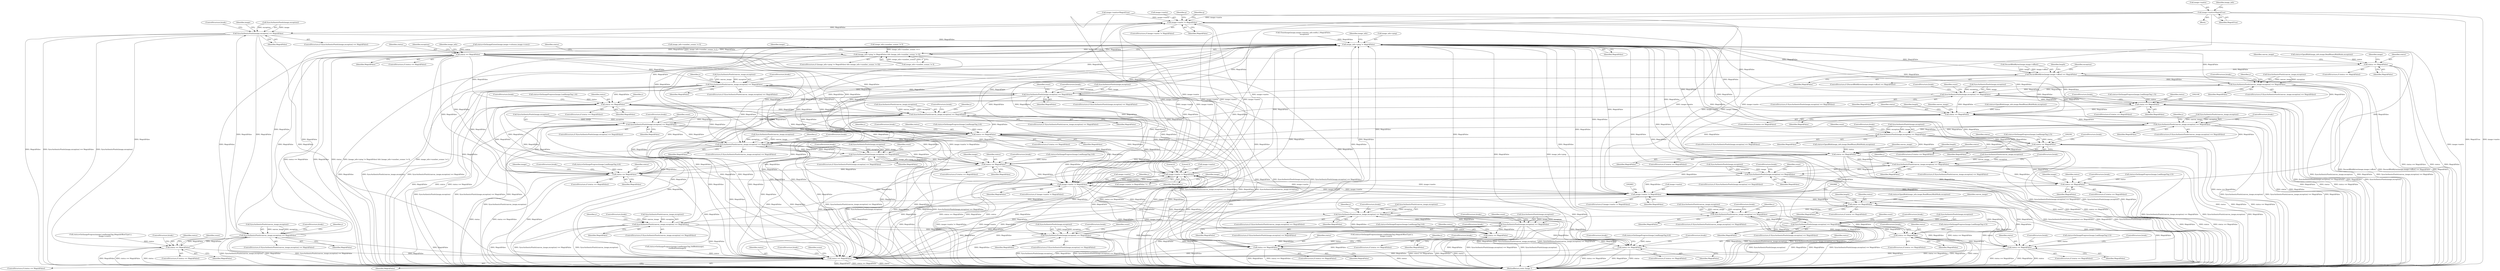 digraph "0_ImageMagick_f6e9d0d9955e85bdd7540b251cd50d598dacc5e6_50@pointer" {
"1000275" [label="(Call,image->matte=MagickTrue)"];
"1000606" [label="(Call,image->matte != MagickFalse)"];
"1000620" [label="(Call,SyncAuthenticPixels(image,exception) == MagickFalse)"];
"1000362" [label="(Call,image_info->ping != MagickFalse)"];
"1000361" [label="(Call,(image_info->ping != MagickFalse) && (image_info->number_scenes != 0))"];
"1000398" [label="(Call,status == MagickFalse)"];
"1000500" [label="(Call,SyncAuthenticPixels(canvas_image,exception) == MagickFalse)"];
"1000647" [label="(Call,status == MagickFalse)"];
"1003057" [label="(Call,status == MagickFalse)"];
"1000736" [label="(Call,image->matte != MagickFalse)"];
"1000781" [label="(Call,SyncAuthenticPixels(canvas_image,exception) == MagickFalse)"];
"1000916" [label="(Call,SyncAuthenticPixels(image,exception) == MagickFalse)"];
"1000949" [label="(Call,status == MagickFalse)"];
"1001583" [label="(Call,image->matte != MagickFalse)"];
"1001653" [label="(Call,SyncAuthenticPixels(canvas_image,exception) == MagickFalse)"];
"1001752" [label="(Call,SyncAuthenticPixels(image,exception) == MagickFalse)"];
"1001781" [label="(Call,status == MagickFalse)"];
"1001802" [label="(Call,status == MagickFalse)"];
"1002676" [label="(Call,image->matte != MagickFalse)"];
"1002699" [label="(Call,status == MagickFalse)"];
"1002835" [label="(Call,SyncAuthenticPixels(canvas_image,exception) == MagickFalse)"];
"1002934" [label="(Call,SyncAuthenticPixels(image,exception) == MagickFalse)"];
"1002963" [label="(Call,status == MagickFalse)"];
"1002988" [label="(Call,status == MagickFalse)"];
"1001037" [label="(Call,SyncAuthenticPixels(canvas_image,exception) == MagickFalse)"];
"1001136" [label="(Call,SyncAuthenticPixels(image,exception) == MagickFalse)"];
"1001165" [label="(Call,status == MagickFalse)"];
"1001233" [label="(Call,SyncAuthenticPixels(canvas_image,exception) == MagickFalse)"];
"1001332" [label="(Call,SyncAuthenticPixels(image,exception) == MagickFalse)"];
"1001361" [label="(Call,status == MagickFalse)"];
"1001429" [label="(Call,SyncAuthenticPixels(canvas_image,exception) == MagickFalse)"];
"1001528" [label="(Call,SyncAuthenticPixels(image,exception) == MagickFalse)"];
"1001557" [label="(Call,status == MagickFalse)"];
"1001578" [label="(Call,status == MagickFalse)"];
"1001822" [label="(Call,status == MagickFalse)"];
"1001839" [label="(Call,DiscardBlobBytes(image,image->offset) == MagickFalse)"];
"1001973" [label="(Call,SyncAuthenticPixels(canvas_image,exception) == MagickFalse)"];
"1002072" [label="(Call,SyncAuthenticPixels(image,exception) == MagickFalse)"];
"1002101" [label="(Call,status == MagickFalse)"];
"1002122" [label="(Call,status == MagickFalse)"];
"1002258" [label="(Call,SyncAuthenticPixels(canvas_image,exception) == MagickFalse)"];
"1002357" [label="(Call,SyncAuthenticPixels(image,exception) == MagickFalse)"];
"1002386" [label="(Call,status == MagickFalse)"];
"1002407" [label="(Call,status == MagickFalse)"];
"1002543" [label="(Call,SyncAuthenticPixels(canvas_image,exception) == MagickFalse)"];
"1002642" [label="(Call,SyncAuthenticPixels(image,exception) == MagickFalse)"];
"1002671" [label="(Call,status == MagickFalse)"];
"1001429" [label="(Call,SyncAuthenticPixels(canvas_image,exception) == MagickFalse)"];
"1001783" [label="(Identifier,MagickFalse)"];
"1002965" [label="(Identifier,MagickFalse)"];
"1002700" [label="(Identifier,status)"];
"1002980" [label="(Call,status=SetImageProgress(image,LoadImageTag,5,5))"];
"1002263" [label="(ControlStructure,break;)"];
"1002358" [label="(Call,SyncAuthenticPixels(image,exception))"];
"1002647" [label="(ControlStructure,break;)"];
"1002964" [label="(Identifier,status)"];
"1002258" [label="(Call,SyncAuthenticPixels(canvas_image,exception) == MagickFalse)"];
"1001584" [label="(Call,image->matte)"];
"1001564" [label="(Identifier,image)"];
"1001782" [label="(Identifier,status)"];
"1001845" [label="(Identifier,MagickFalse)"];
"1002262" [label="(Identifier,MagickFalse)"];
"1001757" [label="(ControlStructure,break;)"];
"1000298" [label="(Call,image_info->number_scenes != 0)"];
"1000375" [label="(Identifier,image)"];
"1002547" [label="(Identifier,MagickFalse)"];
"1001583" [label="(Call,image->matte != MagickFalse)"];
"1000917" [label="(Call,SyncAuthenticPixels(image,exception))"];
"1001336" [label="(Identifier,MagickFalse)"];
"1001558" [label="(Identifier,status)"];
"1001585" [label="(Identifier,image)"];
"1001978" [label="(ControlStructure,break;)"];
"1002939" [label="(ControlStructure,break;)"];
"1001587" [label="(Identifier,MagickFalse)"];
"1000362" [label="(Call,image_info->ping != MagickFalse)"];
"1000363" [label="(Call,image_info->ping)"];
"1000500" [label="(Call,SyncAuthenticPixels(canvas_image,exception) == MagickFalse)"];
"1002671" [label="(Call,status == MagickFalse)"];
"1000952" [label="(ControlStructure,break;)"];
"1001759" [label="(Identifier,count)"];
"1001657" [label="(Identifier,MagickFalse)"];
"1000635" [label="(Call,status=SetImageProgress(image,LoadImageTag,(MagickOffsetType) y,\n                image->rows))"];
"1002389" [label="(ControlStructure,break;)"];
"1002935" [label="(Call,SyncAuthenticPixels(image,exception))"];
"1001972" [label="(ControlStructure,if (SyncAuthenticPixels(canvas_image,exception) == MagickFalse))"];
"1000741" [label="(Literal,4)"];
"1000505" [label="(ControlStructure,break;)"];
"1000921" [label="(ControlStructure,break;)"];
"1002839" [label="(Identifier,MagickFalse)"];
"1001164" [label="(ControlStructure,if (status == MagickFalse))"];
"1002093" [label="(Call,status=SetImageProgress(image,LoadImageTag,1,5))"];
"1002701" [label="(Identifier,MagickFalse)"];
"1000360" [label="(ControlStructure,if ((image_info->ping != MagickFalse) && (image_info->number_scenes != 0)))"];
"1002544" [label="(Call,SyncAuthenticPixels(canvas_image,exception))"];
"1000403" [label="(Identifier,exception)"];
"1000791" [label="(Identifier,y)"];
"1001663" [label="(Identifier,y)"];
"1000271" [label="(Block,)"];
"1000948" [label="(ControlStructure,if (status == MagickFalse))"];
"1001780" [label="(ControlStructure,if (status == MagickFalse))"];
"1001840" [label="(Call,DiscardBlobBytes(image,image->offset))"];
"1002997" [label="(Call,image_info->number_scenes != 0)"];
"1001559" [label="(Identifier,MagickFalse)"];
"1002678" [label="(Identifier,image)"];
"1002268" [label="(Identifier,y)"];
"1001854" [label="(Identifier,length)"];
"1001036" [label="(ControlStructure,if (SyncAuthenticPixels(canvas_image,exception) == MagickFalse))"];
"1002835" [label="(Call,SyncAuthenticPixels(canvas_image,exception) == MagickFalse)"];
"1002127" [label="(Identifier,canvas_image)"];
"1000923" [label="(Identifier,count)"];
"1003059" [label="(Identifier,MagickFalse)"];
"1001784" [label="(ControlStructure,break;)"];
"1001560" [label="(ControlStructure,break;)"];
"1001367" [label="(Identifier,y)"];
"1001047" [label="(Identifier,y)"];
"1001038" [label="(Call,SyncAuthenticPixels(canvas_image,exception))"];
"1001238" [label="(ControlStructure,break;)"];
"1000361" [label="(Call,(image_info->ping != MagickFalse) && (image_info->number_scenes != 0))"];
"1001822" [label="(Call,status == MagickFalse)"];
"1000785" [label="(Identifier,MagickFalse)"];
"1001243" [label="(Identifier,y)"];
"1001364" [label="(ControlStructure,break;)"];
"1000736" [label="(Call,image->matte != MagickFalse)"];
"1000625" [label="(ControlStructure,break;)"];
"1001528" [label="(Call,SyncAuthenticPixels(image,exception) == MagickFalse)"];
"1002836" [label="(Call,SyncAuthenticPixels(canvas_image,exception))"];
"1001141" [label="(ControlStructure,break;)"];
"1002399" [label="(Call,status=OpenBlob(image_info,image,ReadBinaryBlobMode,exception))"];
"1000605" [label="(ControlStructure,if (image->matte != MagickFalse))"];
"1000504" [label="(Identifier,MagickFalse)"];
"1000650" [label="(ControlStructure,break;)"];
"1002840" [label="(ControlStructure,break;)"];
"1001581" [label="(ControlStructure,break;)"];
"1000620" [label="(Call,SyncAuthenticPixels(image,exception) == MagickFalse)"];
"1003047" [label="(Call,status=SetImageProgress(image,LoadImagesTag,TellBlob(image),\n          GetBlobSize(image)))"];
"1002387" [label="(Identifier,status)"];
"1002412" [label="(Identifier,canvas_image)"];
"1001165" [label="(Call,status == MagickFalse)"];
"1001527" [label="(ControlStructure,if (SyncAuthenticPixels(image,exception) == MagickFalse))"];
"1001781" [label="(Call,status == MagickFalse)"];
"1002991" [label="(ControlStructure,break;)"];
"1001847" [label="(Identifier,exception)"];
"1002122" [label="(Call,status == MagickFalse)"];
"1003092" [label="(MethodReturn,static Image *)"];
"1001362" [label="(Identifier,status)"];
"1001533" [label="(ControlStructure,break;)"];
"1001339" [label="(Identifier,count)"];
"1000780" [label="(ControlStructure,if (SyncAuthenticPixels(canvas_image,exception) == MagickFalse))"];
"1001434" [label="(ControlStructure,break;)"];
"1001841" [label="(Identifier,image)"];
"1000275" [label="(Call,image->matte=MagickTrue)"];
"1002357" [label="(Call,SyncAuthenticPixels(image,exception) == MagickFalse)"];
"1000915" [label="(ControlStructure,if (SyncAuthenticPixels(image,exception) == MagickFalse))"];
"1001137" [label="(Call,SyncAuthenticPixels(image,exception))"];
"1001582" [label="(ControlStructure,if (image->matte != MagickFalse))"];
"1000413" [label="(Identifier,image_info)"];
"1001363" [label="(Identifier,MagickFalse)"];
"1002103" [label="(Identifier,MagickFalse)"];
"1002114" [label="(Call,status=OpenBlob(image_info,image,ReadBinaryBlobMode,exception))"];
"1002691" [label="(Call,status=OpenBlob(image_info,image,ReadBinaryBlobMode,exception))"];
"1002962" [label="(ControlStructure,if (status == MagickFalse))"];
"1002406" [label="(ControlStructure,if (status == MagickFalse))"];
"1001658" [label="(ControlStructure,break;)"];
"1002079" [label="(Identifier,count)"];
"1002102" [label="(Identifier,status)"];
"1002675" [label="(ControlStructure,if (image->matte != MagickFalse))"];
"1001756" [label="(Identifier,MagickFalse)"];
"1001433" [label="(Identifier,MagickFalse)"];
"1002670" [label="(ControlStructure,if (status == MagickFalse))"];
"1002257" [label="(ControlStructure,if (SyncAuthenticPixels(canvas_image,exception) == MagickFalse))"];
"1000227" [label="(Call,CloneImage(image,image->extract_info.width,1,MagickFalse,\n    exception))"];
"1001806" [label="(ControlStructure,break;)"];
"1001232" [label="(ControlStructure,if (SyncAuthenticPixels(canvas_image,exception) == MagickFalse))"];
"1000366" [label="(Identifier,MagickFalse)"];
"1002934" [label="(Call,SyncAuthenticPixels(image,exception) == MagickFalse)"];
"1002680" [label="(Identifier,MagickFalse)"];
"1001430" [label="(Call,SyncAuthenticPixels(canvas_image,exception))"];
"1002364" [label="(Identifier,count)"];
"1000607" [label="(Call,image->matte)"];
"1002677" [label="(Call,image->matte)"];
"1002698" [label="(ControlStructure,if (status == MagickFalse))"];
"1000499" [label="(ControlStructure,if (SyncAuthenticPixels(canvas_image,exception) == MagickFalse))"];
"1003056" [label="(ControlStructure,if (status == MagickFalse))"];
"1000951" [label="(Identifier,MagickFalse)"];
"1001802" [label="(Call,status == MagickFalse)"];
"1001983" [label="(Identifier,y)"];
"1001823" [label="(Identifier,status)"];
"1002101" [label="(Call,status == MagickFalse)"];
"1001654" [label="(Call,SyncAuthenticPixels(canvas_image,exception))"];
"1002259" [label="(Call,SyncAuthenticPixels(canvas_image,exception))"];
"1002100" [label="(ControlStructure,if (status == MagickFalse))"];
"1001529" [label="(Call,SyncAuthenticPixels(image,exception))"];
"1002071" [label="(ControlStructure,if (SyncAuthenticPixels(image,exception) == MagickFalse))"];
"1001166" [label="(Identifier,status)"];
"1002938" [label="(Identifier,MagickFalse)"];
"1002933" [label="(ControlStructure,if (SyncAuthenticPixels(image,exception) == MagickFalse))"];
"1000292" [label="(Call,image->matte=MagickTrue)"];
"1002123" [label="(Identifier,status)"];
"1001977" [label="(Identifier,MagickFalse)"];
"1000279" [label="(Identifier,MagickTrue)"];
"1000950" [label="(Identifier,status)"];
"1001804" [label="(Identifier,MagickFalse)"];
"1002699" [label="(Call,status == MagickFalse)"];
"1002543" [label="(Call,SyncAuthenticPixels(canvas_image,exception) == MagickFalse)"];
"1001794" [label="(Call,status=SetImageProgress(image,LoadImageTag,6,6))"];
"1001041" [label="(Identifier,MagickFalse)"];
"1001549" [label="(Call,status=SetImageProgress(image,LoadImageTag,3,6))"];
"1001535" [label="(Identifier,count)"];
"1002987" [label="(ControlStructure,if (status == MagickFalse))"];
"1002386" [label="(Call,status == MagickFalse)"];
"1000616" [label="(Identifier,p)"];
"1002649" [label="(Identifier,count)"];
"1001752" [label="(Call,SyncAuthenticPixels(image,exception) == MagickFalse)"];
"1001237" [label="(Identifier,MagickFalse)"];
"1002385" [label="(ControlStructure,if (status == MagickFalse))"];
"1002642" [label="(Call,SyncAuthenticPixels(image,exception) == MagickFalse)"];
"1001136" [label="(Call,SyncAuthenticPixels(image,exception) == MagickFalse)"];
"1003057" [label="(Call,status == MagickFalse)"];
"1000276" [label="(Call,image->matte)"];
"1000629" [label="(Identifier,image)"];
"1001805" [label="(ControlStructure,break;)"];
"1000387" [label="(Call,status=SetImageExtent(image,image->columns,image->rows))"];
"1001788" [label="(Identifier,image)"];
"1001439" [label="(Identifier,y)"];
"1000916" [label="(Call,SyncAuthenticPixels(image,exception) == MagickFalse)"];
"1002548" [label="(ControlStructure,break;)"];
"1001556" [label="(ControlStructure,if (status == MagickFalse))"];
"1002409" [label="(Identifier,MagickFalse)"];
"1002704" [label="(Identifier,canvas_image)"];
"1002641" [label="(ControlStructure,if (SyncAuthenticPixels(image,exception) == MagickFalse))"];
"1001824" [label="(Identifier,MagickFalse)"];
"1000510" [label="(Identifier,y)"];
"1001532" [label="(Identifier,MagickFalse)"];
"1002139" [label="(Identifier,length)"];
"1002356" [label="(ControlStructure,if (SyncAuthenticPixels(image,exception) == MagickFalse))"];
"1000400" [label="(Identifier,MagickFalse)"];
"1002988" [label="(Call,status == MagickFalse)"];
"1001753" [label="(Call,SyncAuthenticPixels(image,exception))"];
"1001171" [label="(Identifier,y)"];
"1001580" [label="(Identifier,MagickFalse)"];
"1002990" [label="(Identifier,MagickFalse)"];
"1001557" [label="(Call,status == MagickFalse)"];
"1001360" [label="(ControlStructure,if (status == MagickFalse))"];
"1002672" [label="(Identifier,status)"];
"1001428" [label="(ControlStructure,if (SyncAuthenticPixels(canvas_image,exception) == MagickFalse))"];
"1000501" [label="(Call,SyncAuthenticPixels(canvas_image,exception))"];
"1002073" [label="(Call,SyncAuthenticPixels(image,exception))"];
"1000646" [label="(ControlStructure,if (status == MagickFalse))"];
"1000397" [label="(ControlStructure,if (status == MagickFalse))"];
"1002643" [label="(Call,SyncAuthenticPixels(image,exception))"];
"1001751" [label="(ControlStructure,if (SyncAuthenticPixels(image,exception) == MagickFalse))"];
"1001353" [label="(Call,status=SetImageProgress(image,LoadImageTag,2,6))"];
"1001570" [label="(Call,status=SetImageProgress(image,LoadImageTag,4,6))"];
"1000624" [label="(Identifier,MagickFalse)"];
"1003058" [label="(Identifier,status)"];
"1002834" [label="(ControlStructure,if (SyncAuthenticPixels(canvas_image,exception) == MagickFalse))"];
"1000399" [label="(Identifier,status)"];
"1001037" [label="(Call,SyncAuthenticPixels(canvas_image,exception) == MagickFalse)"];
"1000619" [label="(ControlStructure,if (SyncAuthenticPixels(image,exception) == MagickFalse))"];
"1000937" [label="(Call,status=SetImageProgress(image,LoadImageTag,(MagickOffsetType) y,\n                image->rows))"];
"1002845" [label="(Identifier,y)"];
"1002673" [label="(Identifier,MagickFalse)"];
"1000781" [label="(Call,SyncAuthenticPixels(canvas_image,exception) == MagickFalse)"];
"1002963" [label="(Call,status == MagickFalse)"];
"1001140" [label="(Identifier,MagickFalse)"];
"1002646" [label="(Identifier,MagickFalse)"];
"1000648" [label="(Identifier,status)"];
"1002676" [label="(Call,image->matte != MagickFalse)"];
"1001801" [label="(ControlStructure,if (status == MagickFalse))"];
"1003060" [label="(ControlStructure,break;)"];
"1000742" [label="(Literal,3)"];
"1000786" [label="(ControlStructure,break;)"];
"1002941" [label="(Identifier,count)"];
"1002955" [label="(Call,status=SetImageProgress(image,LoadImageTag,4,5))"];
"1001773" [label="(Call,status=SetImageProgress(image,LoadImageTag,5,6))"];
"1001803" [label="(Identifier,status)"];
"1002989" [label="(Identifier,status)"];
"1001653" [label="(Call,SyncAuthenticPixels(canvas_image,exception) == MagickFalse)"];
"1000652" [label="(Identifier,count)"];
"1001838" [label="(ControlStructure,if (DiscardBlobBytes(image,image->offset) == MagickFalse))"];
"1002408" [label="(Identifier,status)"];
"1002553" [label="(Identifier,y)"];
"1001135" [label="(ControlStructure,if (SyncAuthenticPixels(image,exception) == MagickFalse))"];
"1001821" [label="(ControlStructure,if (status == MagickFalse))"];
"1001167" [label="(Identifier,MagickFalse)"];
"1002716" [label="(Identifier,length)"];
"1000369" [label="(Identifier,image_info)"];
"1000649" [label="(Identifier,MagickFalse)"];
"1000949" [label="(Call,status == MagickFalse)"];
"1001042" [label="(ControlStructure,break;)"];
"1000647" [label="(Call,status == MagickFalse)"];
"1000284" [label="(Identifier,image_info)"];
"1002104" [label="(ControlStructure,break;)"];
"1002424" [label="(Identifier,length)"];
"1002378" [label="(Call,status=SetImageProgress(image,LoadImageTag,2,5))"];
"1001591" [label="(Identifier,y)"];
"1001973" [label="(Call,SyncAuthenticPixels(canvas_image,exception) == MagickFalse)"];
"1001361" [label="(Call,status == MagickFalse)"];
"1001974" [label="(Call,SyncAuthenticPixels(canvas_image,exception))"];
"1000398" [label="(Call,status == MagickFalse)"];
"1000388" [label="(Identifier,status)"];
"1001143" [label="(Identifier,count)"];
"1001168" [label="(ControlStructure,break;)"];
"1000621" [label="(Call,SyncAuthenticPixels(image,exception))"];
"1000735" [label="(Call,image->matte != MagickFalse ? 4 : 3)"];
"1000707" [label="(Identifier,y)"];
"1000610" [label="(Identifier,MagickFalse)"];
"1001578" [label="(Call,status == MagickFalse)"];
"1000367" [label="(Call,image_info->number_scenes != 0)"];
"1003062" [label="(Identifier,scene)"];
"1001332" [label="(Call,SyncAuthenticPixels(image,exception) == MagickFalse)"];
"1002076" [label="(Identifier,MagickFalse)"];
"1001333" [label="(Call,SyncAuthenticPixels(image,exception))"];
"1001827" [label="(Identifier,canvas_image)"];
"1002674" [label="(ControlStructure,break;)"];
"1002966" [label="(ControlStructure,break;)"];
"1002362" [label="(ControlStructure,break;)"];
"1000606" [label="(Call,image->matte != MagickFalse)"];
"1002663" [label="(Call,status=SetImageProgress(image,LoadImageTag,3,5))"];
"1002992" [label="(ControlStructure,break;)"];
"1002542" [label="(ControlStructure,if (SyncAuthenticPixels(canvas_image,exception) == MagickFalse))"];
"1002072" [label="(Call,SyncAuthenticPixels(image,exception) == MagickFalse)"];
"1001337" [label="(ControlStructure,break;)"];
"1000612" [label="(Identifier,q)"];
"1001652" [label="(ControlStructure,if (SyncAuthenticPixels(canvas_image,exception) == MagickFalse))"];
"1001331" [label="(ControlStructure,if (SyncAuthenticPixels(image,exception) == MagickFalse))"];
"1001814" [label="(Call,status=OpenBlob(image_info,image,ReadBinaryBlobMode,exception))"];
"1001234" [label="(Call,SyncAuthenticPixels(canvas_image,exception))"];
"1002361" [label="(Identifier,MagickFalse)"];
"1000782" [label="(Call,SyncAuthenticPixels(canvas_image,exception))"];
"1002388" [label="(Identifier,MagickFalse)"];
"1000920" [label="(Identifier,MagickFalse)"];
"1001157" [label="(Call,status=SetImageProgress(image,LoadImageTag,1,6))"];
"1001839" [label="(Call,DiscardBlobBytes(image,image->offset) == MagickFalse)"];
"1000737" [label="(Call,image->matte)"];
"1002407" [label="(Call,status == MagickFalse)"];
"1002121" [label="(ControlStructure,if (status == MagickFalse))"];
"1001233" [label="(Call,SyncAuthenticPixels(canvas_image,exception) == MagickFalse)"];
"1002124" [label="(Identifier,MagickFalse)"];
"1002077" [label="(ControlStructure,break;)"];
"1000740" [label="(Identifier,MagickFalse)"];
"1001579" [label="(Identifier,status)"];
"1001577" [label="(ControlStructure,if (status == MagickFalse))"];
"1000275" -> "1000271"  [label="AST: "];
"1000275" -> "1000279"  [label="CFG: "];
"1000276" -> "1000275"  [label="AST: "];
"1000279" -> "1000275"  [label="AST: "];
"1000284" -> "1000275"  [label="CFG: "];
"1000275" -> "1003092"  [label="DDG: image->matte"];
"1000275" -> "1003092"  [label="DDG: MagickTrue"];
"1000275" -> "1000606"  [label="DDG: image->matte"];
"1000275" -> "1000736"  [label="DDG: image->matte"];
"1000275" -> "1001583"  [label="DDG: image->matte"];
"1000275" -> "1002676"  [label="DDG: image->matte"];
"1000606" -> "1000605"  [label="AST: "];
"1000606" -> "1000610"  [label="CFG: "];
"1000607" -> "1000606"  [label="AST: "];
"1000610" -> "1000606"  [label="AST: "];
"1000612" -> "1000606"  [label="CFG: "];
"1000616" -> "1000606"  [label="CFG: "];
"1000606" -> "1003092"  [label="DDG: image->matte"];
"1000606" -> "1003092"  [label="DDG: image->matte != MagickFalse"];
"1000292" -> "1000606"  [label="DDG: image->matte"];
"1002676" -> "1000606"  [label="DDG: image->matte"];
"1000736" -> "1000606"  [label="DDG: image->matte"];
"1001583" -> "1000606"  [label="DDG: image->matte"];
"1000500" -> "1000606"  [label="DDG: MagickFalse"];
"1000606" -> "1000620"  [label="DDG: MagickFalse"];
"1000606" -> "1000736"  [label="DDG: image->matte"];
"1000606" -> "1001583"  [label="DDG: image->matte"];
"1000606" -> "1002676"  [label="DDG: image->matte"];
"1000620" -> "1000619"  [label="AST: "];
"1000620" -> "1000624"  [label="CFG: "];
"1000621" -> "1000620"  [label="AST: "];
"1000624" -> "1000620"  [label="AST: "];
"1000625" -> "1000620"  [label="CFG: "];
"1000629" -> "1000620"  [label="CFG: "];
"1000620" -> "1003092"  [label="DDG: SyncAuthenticPixels(image,exception)"];
"1000620" -> "1003092"  [label="DDG: MagickFalse"];
"1000620" -> "1003092"  [label="DDG: SyncAuthenticPixels(image,exception) == MagickFalse"];
"1000620" -> "1000362"  [label="DDG: MagickFalse"];
"1000620" -> "1000500"  [label="DDG: MagickFalse"];
"1000621" -> "1000620"  [label="DDG: image"];
"1000621" -> "1000620"  [label="DDG: exception"];
"1000500" -> "1000620"  [label="DDG: MagickFalse"];
"1000620" -> "1000647"  [label="DDG: MagickFalse"];
"1000620" -> "1003057"  [label="DDG: MagickFalse"];
"1000362" -> "1000361"  [label="AST: "];
"1000362" -> "1000366"  [label="CFG: "];
"1000363" -> "1000362"  [label="AST: "];
"1000366" -> "1000362"  [label="AST: "];
"1000369" -> "1000362"  [label="CFG: "];
"1000361" -> "1000362"  [label="CFG: "];
"1000362" -> "1003092"  [label="DDG: MagickFalse"];
"1000362" -> "1003092"  [label="DDG: image_info->ping"];
"1000362" -> "1000361"  [label="DDG: image_info->ping"];
"1000362" -> "1000361"  [label="DDG: MagickFalse"];
"1001037" -> "1000362"  [label="DDG: MagickFalse"];
"1002676" -> "1000362"  [label="DDG: MagickFalse"];
"1001557" -> "1000362"  [label="DDG: MagickFalse"];
"1000949" -> "1000362"  [label="DDG: MagickFalse"];
"1002407" -> "1000362"  [label="DDG: MagickFalse"];
"1000500" -> "1000362"  [label="DDG: MagickFalse"];
"1002357" -> "1000362"  [label="DDG: MagickFalse"];
"1002258" -> "1000362"  [label="DDG: MagickFalse"];
"1002072" -> "1000362"  [label="DDG: MagickFalse"];
"1000916" -> "1000362"  [label="DDG: MagickFalse"];
"1000781" -> "1000362"  [label="DDG: MagickFalse"];
"1002122" -> "1000362"  [label="DDG: MagickFalse"];
"1002101" -> "1000362"  [label="DDG: MagickFalse"];
"1001802" -> "1000362"  [label="DDG: MagickFalse"];
"1001429" -> "1000362"  [label="DDG: MagickFalse"];
"1001578" -> "1000362"  [label="DDG: MagickFalse"];
"1001752" -> "1000362"  [label="DDG: MagickFalse"];
"1000227" -> "1000362"  [label="DDG: MagickFalse"];
"1001136" -> "1000362"  [label="DDG: MagickFalse"];
"1002642" -> "1000362"  [label="DDG: MagickFalse"];
"1001165" -> "1000362"  [label="DDG: MagickFalse"];
"1001583" -> "1000362"  [label="DDG: MagickFalse"];
"1001528" -> "1000362"  [label="DDG: MagickFalse"];
"1002671" -> "1000362"  [label="DDG: MagickFalse"];
"1002835" -> "1000362"  [label="DDG: MagickFalse"];
"1002386" -> "1000362"  [label="DDG: MagickFalse"];
"1002988" -> "1000362"  [label="DDG: MagickFalse"];
"1001233" -> "1000362"  [label="DDG: MagickFalse"];
"1001839" -> "1000362"  [label="DDG: MagickFalse"];
"1001973" -> "1000362"  [label="DDG: MagickFalse"];
"1000736" -> "1000362"  [label="DDG: MagickFalse"];
"1001361" -> "1000362"  [label="DDG: MagickFalse"];
"1002543" -> "1000362"  [label="DDG: MagickFalse"];
"1000398" -> "1000362"  [label="DDG: MagickFalse"];
"1003057" -> "1000362"  [label="DDG: MagickFalse"];
"1002699" -> "1000362"  [label="DDG: MagickFalse"];
"1000647" -> "1000362"  [label="DDG: MagickFalse"];
"1002934" -> "1000362"  [label="DDG: MagickFalse"];
"1001332" -> "1000362"  [label="DDG: MagickFalse"];
"1002963" -> "1000362"  [label="DDG: MagickFalse"];
"1001781" -> "1000362"  [label="DDG: MagickFalse"];
"1001653" -> "1000362"  [label="DDG: MagickFalse"];
"1000362" -> "1000398"  [label="DDG: MagickFalse"];
"1000361" -> "1000360"  [label="AST: "];
"1000361" -> "1000367"  [label="CFG: "];
"1000367" -> "1000361"  [label="AST: "];
"1000375" -> "1000361"  [label="CFG: "];
"1000388" -> "1000361"  [label="CFG: "];
"1000361" -> "1003092"  [label="DDG: (image_info->ping != MagickFalse) && (image_info->number_scenes != 0)"];
"1000361" -> "1003092"  [label="DDG: image_info->number_scenes != 0"];
"1000361" -> "1003092"  [label="DDG: image_info->ping != MagickFalse"];
"1000298" -> "1000361"  [label="DDG: image_info->number_scenes != 0"];
"1002997" -> "1000361"  [label="DDG: image_info->number_scenes != 0"];
"1000367" -> "1000361"  [label="DDG: image_info->number_scenes"];
"1000367" -> "1000361"  [label="DDG: 0"];
"1000398" -> "1000397"  [label="AST: "];
"1000398" -> "1000400"  [label="CFG: "];
"1000399" -> "1000398"  [label="AST: "];
"1000400" -> "1000398"  [label="AST: "];
"1000403" -> "1000398"  [label="CFG: "];
"1000413" -> "1000398"  [label="CFG: "];
"1000398" -> "1003092"  [label="DDG: status == MagickFalse"];
"1000398" -> "1003092"  [label="DDG: MagickFalse"];
"1000398" -> "1003092"  [label="DDG: status"];
"1000387" -> "1000398"  [label="DDG: status"];
"1000398" -> "1000500"  [label="DDG: MagickFalse"];
"1000398" -> "1000736"  [label="DDG: MagickFalse"];
"1000398" -> "1000916"  [label="DDG: MagickFalse"];
"1000398" -> "1000949"  [label="DDG: MagickFalse"];
"1000398" -> "1001037"  [label="DDG: MagickFalse"];
"1000398" -> "1001165"  [label="DDG: MagickFalse"];
"1000398" -> "1001233"  [label="DDG: MagickFalse"];
"1000398" -> "1001361"  [label="DDG: MagickFalse"];
"1000398" -> "1001429"  [label="DDG: MagickFalse"];
"1000398" -> "1001557"  [label="DDG: MagickFalse"];
"1000398" -> "1001578"  [label="DDG: MagickFalse"];
"1000398" -> "1001583"  [label="DDG: MagickFalse"];
"1000398" -> "1001822"  [label="DDG: MagickFalse"];
"1000398" -> "1003057"  [label="DDG: MagickFalse"];
"1000500" -> "1000499"  [label="AST: "];
"1000500" -> "1000504"  [label="CFG: "];
"1000501" -> "1000500"  [label="AST: "];
"1000504" -> "1000500"  [label="AST: "];
"1000505" -> "1000500"  [label="CFG: "];
"1000510" -> "1000500"  [label="CFG: "];
"1000500" -> "1003092"  [label="DDG: SyncAuthenticPixels(canvas_image,exception) == MagickFalse"];
"1000500" -> "1003092"  [label="DDG: SyncAuthenticPixels(canvas_image,exception)"];
"1000500" -> "1003092"  [label="DDG: MagickFalse"];
"1000501" -> "1000500"  [label="DDG: canvas_image"];
"1000501" -> "1000500"  [label="DDG: exception"];
"1000647" -> "1000500"  [label="DDG: MagickFalse"];
"1000500" -> "1000647"  [label="DDG: MagickFalse"];
"1000500" -> "1003057"  [label="DDG: MagickFalse"];
"1000647" -> "1000646"  [label="AST: "];
"1000647" -> "1000649"  [label="CFG: "];
"1000648" -> "1000647"  [label="AST: "];
"1000649" -> "1000647"  [label="AST: "];
"1000650" -> "1000647"  [label="CFG: "];
"1000652" -> "1000647"  [label="CFG: "];
"1000647" -> "1003092"  [label="DDG: status == MagickFalse"];
"1000647" -> "1003092"  [label="DDG: status"];
"1000647" -> "1003092"  [label="DDG: MagickFalse"];
"1000635" -> "1000647"  [label="DDG: status"];
"1000647" -> "1003057"  [label="DDG: MagickFalse"];
"1003057" -> "1003056"  [label="AST: "];
"1003057" -> "1003059"  [label="CFG: "];
"1003058" -> "1003057"  [label="AST: "];
"1003059" -> "1003057"  [label="AST: "];
"1003060" -> "1003057"  [label="CFG: "];
"1003062" -> "1003057"  [label="CFG: "];
"1003057" -> "1003092"  [label="DDG: status"];
"1003057" -> "1003092"  [label="DDG: MagickFalse"];
"1003057" -> "1003092"  [label="DDG: status == MagickFalse"];
"1003047" -> "1003057"  [label="DDG: status"];
"1001037" -> "1003057"  [label="DDG: MagickFalse"];
"1001136" -> "1003057"  [label="DDG: MagickFalse"];
"1002676" -> "1003057"  [label="DDG: MagickFalse"];
"1001557" -> "1003057"  [label="DDG: MagickFalse"];
"1000949" -> "1003057"  [label="DDG: MagickFalse"];
"1002407" -> "1003057"  [label="DDG: MagickFalse"];
"1002357" -> "1003057"  [label="DDG: MagickFalse"];
"1002258" -> "1003057"  [label="DDG: MagickFalse"];
"1002072" -> "1003057"  [label="DDG: MagickFalse"];
"1000916" -> "1003057"  [label="DDG: MagickFalse"];
"1000781" -> "1003057"  [label="DDG: MagickFalse"];
"1002122" -> "1003057"  [label="DDG: MagickFalse"];
"1002101" -> "1003057"  [label="DDG: MagickFalse"];
"1001802" -> "1003057"  [label="DDG: MagickFalse"];
"1001429" -> "1003057"  [label="DDG: MagickFalse"];
"1001578" -> "1003057"  [label="DDG: MagickFalse"];
"1001752" -> "1003057"  [label="DDG: MagickFalse"];
"1002642" -> "1003057"  [label="DDG: MagickFalse"];
"1001165" -> "1003057"  [label="DDG: MagickFalse"];
"1001583" -> "1003057"  [label="DDG: MagickFalse"];
"1001528" -> "1003057"  [label="DDG: MagickFalse"];
"1002671" -> "1003057"  [label="DDG: MagickFalse"];
"1002835" -> "1003057"  [label="DDG: MagickFalse"];
"1002386" -> "1003057"  [label="DDG: MagickFalse"];
"1002988" -> "1003057"  [label="DDG: MagickFalse"];
"1001233" -> "1003057"  [label="DDG: MagickFalse"];
"1001839" -> "1003057"  [label="DDG: MagickFalse"];
"1001973" -> "1003057"  [label="DDG: MagickFalse"];
"1000736" -> "1003057"  [label="DDG: MagickFalse"];
"1001361" -> "1003057"  [label="DDG: MagickFalse"];
"1002543" -> "1003057"  [label="DDG: MagickFalse"];
"1002699" -> "1003057"  [label="DDG: MagickFalse"];
"1002934" -> "1003057"  [label="DDG: MagickFalse"];
"1001332" -> "1003057"  [label="DDG: MagickFalse"];
"1002963" -> "1003057"  [label="DDG: MagickFalse"];
"1001781" -> "1003057"  [label="DDG: MagickFalse"];
"1001653" -> "1003057"  [label="DDG: MagickFalse"];
"1000736" -> "1000735"  [label="AST: "];
"1000736" -> "1000740"  [label="CFG: "];
"1000737" -> "1000736"  [label="AST: "];
"1000740" -> "1000736"  [label="AST: "];
"1000741" -> "1000736"  [label="CFG: "];
"1000742" -> "1000736"  [label="CFG: "];
"1000736" -> "1003092"  [label="DDG: MagickFalse"];
"1000736" -> "1003092"  [label="DDG: image->matte"];
"1000292" -> "1000736"  [label="DDG: image->matte"];
"1002676" -> "1000736"  [label="DDG: image->matte"];
"1001583" -> "1000736"  [label="DDG: image->matte"];
"1000949" -> "1000736"  [label="DDG: MagickFalse"];
"1000916" -> "1000736"  [label="DDG: MagickFalse"];
"1000781" -> "1000736"  [label="DDG: MagickFalse"];
"1000736" -> "1000781"  [label="DDG: MagickFalse"];
"1000736" -> "1000949"  [label="DDG: MagickFalse"];
"1000736" -> "1001583"  [label="DDG: image->matte"];
"1000736" -> "1002676"  [label="DDG: image->matte"];
"1000781" -> "1000780"  [label="AST: "];
"1000781" -> "1000785"  [label="CFG: "];
"1000782" -> "1000781"  [label="AST: "];
"1000785" -> "1000781"  [label="AST: "];
"1000786" -> "1000781"  [label="CFG: "];
"1000791" -> "1000781"  [label="CFG: "];
"1000781" -> "1003092"  [label="DDG: MagickFalse"];
"1000781" -> "1003092"  [label="DDG: SyncAuthenticPixels(canvas_image,exception) == MagickFalse"];
"1000781" -> "1003092"  [label="DDG: SyncAuthenticPixels(canvas_image,exception)"];
"1000782" -> "1000781"  [label="DDG: canvas_image"];
"1000782" -> "1000781"  [label="DDG: exception"];
"1000781" -> "1000916"  [label="DDG: MagickFalse"];
"1000781" -> "1000949"  [label="DDG: MagickFalse"];
"1000916" -> "1000915"  [label="AST: "];
"1000916" -> "1000920"  [label="CFG: "];
"1000917" -> "1000916"  [label="AST: "];
"1000920" -> "1000916"  [label="AST: "];
"1000921" -> "1000916"  [label="CFG: "];
"1000923" -> "1000916"  [label="CFG: "];
"1000916" -> "1003092"  [label="DDG: MagickFalse"];
"1000916" -> "1003092"  [label="DDG: SyncAuthenticPixels(image,exception) == MagickFalse"];
"1000916" -> "1003092"  [label="DDG: SyncAuthenticPixels(image,exception)"];
"1000917" -> "1000916"  [label="DDG: image"];
"1000917" -> "1000916"  [label="DDG: exception"];
"1000916" -> "1000949"  [label="DDG: MagickFalse"];
"1000949" -> "1000948"  [label="AST: "];
"1000949" -> "1000951"  [label="CFG: "];
"1000950" -> "1000949"  [label="AST: "];
"1000951" -> "1000949"  [label="AST: "];
"1000952" -> "1000949"  [label="CFG: "];
"1000707" -> "1000949"  [label="CFG: "];
"1000949" -> "1003092"  [label="DDG: status"];
"1000949" -> "1003092"  [label="DDG: MagickFalse"];
"1000949" -> "1003092"  [label="DDG: status == MagickFalse"];
"1000937" -> "1000949"  [label="DDG: status"];
"1001583" -> "1001582"  [label="AST: "];
"1001583" -> "1001587"  [label="CFG: "];
"1001584" -> "1001583"  [label="AST: "];
"1001587" -> "1001583"  [label="AST: "];
"1001591" -> "1001583"  [label="CFG: "];
"1001788" -> "1001583"  [label="CFG: "];
"1001583" -> "1003092"  [label="DDG: MagickFalse"];
"1001583" -> "1003092"  [label="DDG: image->matte != MagickFalse"];
"1001583" -> "1003092"  [label="DDG: image->matte"];
"1000292" -> "1001583"  [label="DDG: image->matte"];
"1002676" -> "1001583"  [label="DDG: image->matte"];
"1001037" -> "1001583"  [label="DDG: MagickFalse"];
"1001136" -> "1001583"  [label="DDG: MagickFalse"];
"1001165" -> "1001583"  [label="DDG: MagickFalse"];
"1001528" -> "1001583"  [label="DDG: MagickFalse"];
"1001233" -> "1001583"  [label="DDG: MagickFalse"];
"1001557" -> "1001583"  [label="DDG: MagickFalse"];
"1001361" -> "1001583"  [label="DDG: MagickFalse"];
"1001332" -> "1001583"  [label="DDG: MagickFalse"];
"1001429" -> "1001583"  [label="DDG: MagickFalse"];
"1001578" -> "1001583"  [label="DDG: MagickFalse"];
"1001583" -> "1001653"  [label="DDG: MagickFalse"];
"1001583" -> "1001781"  [label="DDG: MagickFalse"];
"1001583" -> "1001802"  [label="DDG: MagickFalse"];
"1001583" -> "1002676"  [label="DDG: image->matte"];
"1001653" -> "1001652"  [label="AST: "];
"1001653" -> "1001657"  [label="CFG: "];
"1001654" -> "1001653"  [label="AST: "];
"1001657" -> "1001653"  [label="AST: "];
"1001658" -> "1001653"  [label="CFG: "];
"1001663" -> "1001653"  [label="CFG: "];
"1001653" -> "1003092"  [label="DDG: SyncAuthenticPixels(canvas_image,exception)"];
"1001653" -> "1003092"  [label="DDG: SyncAuthenticPixels(canvas_image,exception) == MagickFalse"];
"1001653" -> "1003092"  [label="DDG: MagickFalse"];
"1001654" -> "1001653"  [label="DDG: canvas_image"];
"1001654" -> "1001653"  [label="DDG: exception"];
"1001752" -> "1001653"  [label="DDG: MagickFalse"];
"1001653" -> "1001752"  [label="DDG: MagickFalse"];
"1001653" -> "1001781"  [label="DDG: MagickFalse"];
"1001653" -> "1001802"  [label="DDG: MagickFalse"];
"1001752" -> "1001751"  [label="AST: "];
"1001752" -> "1001756"  [label="CFG: "];
"1001753" -> "1001752"  [label="AST: "];
"1001756" -> "1001752"  [label="AST: "];
"1001757" -> "1001752"  [label="CFG: "];
"1001759" -> "1001752"  [label="CFG: "];
"1001752" -> "1003092"  [label="DDG: MagickFalse"];
"1001752" -> "1003092"  [label="DDG: SyncAuthenticPixels(image,exception) == MagickFalse"];
"1001752" -> "1003092"  [label="DDG: SyncAuthenticPixels(image,exception)"];
"1001753" -> "1001752"  [label="DDG: image"];
"1001753" -> "1001752"  [label="DDG: exception"];
"1001752" -> "1001781"  [label="DDG: MagickFalse"];
"1001752" -> "1001802"  [label="DDG: MagickFalse"];
"1001781" -> "1001780"  [label="AST: "];
"1001781" -> "1001783"  [label="CFG: "];
"1001782" -> "1001781"  [label="AST: "];
"1001783" -> "1001781"  [label="AST: "];
"1001784" -> "1001781"  [label="CFG: "];
"1001788" -> "1001781"  [label="CFG: "];
"1001781" -> "1003092"  [label="DDG: status"];
"1001781" -> "1003092"  [label="DDG: status == MagickFalse"];
"1001781" -> "1003092"  [label="DDG: MagickFalse"];
"1001773" -> "1001781"  [label="DDG: status"];
"1001781" -> "1001802"  [label="DDG: MagickFalse"];
"1001802" -> "1001801"  [label="AST: "];
"1001802" -> "1001804"  [label="CFG: "];
"1001803" -> "1001802"  [label="AST: "];
"1001804" -> "1001802"  [label="AST: "];
"1001805" -> "1001802"  [label="CFG: "];
"1001806" -> "1001802"  [label="CFG: "];
"1001802" -> "1003092"  [label="DDG: MagickFalse"];
"1001802" -> "1003092"  [label="DDG: status"];
"1001802" -> "1003092"  [label="DDG: status == MagickFalse"];
"1001794" -> "1001802"  [label="DDG: status"];
"1002676" -> "1002675"  [label="AST: "];
"1002676" -> "1002680"  [label="CFG: "];
"1002677" -> "1002676"  [label="AST: "];
"1002680" -> "1002676"  [label="AST: "];
"1002683" -> "1002676"  [label="CFG: "];
"1002968" -> "1002676"  [label="CFG: "];
"1002676" -> "1003092"  [label="DDG: MagickFalse"];
"1002676" -> "1003092"  [label="DDG: image->matte != MagickFalse"];
"1002676" -> "1003092"  [label="DDG: image->matte"];
"1000292" -> "1002676"  [label="DDG: image->matte"];
"1002642" -> "1002676"  [label="DDG: MagickFalse"];
"1002671" -> "1002676"  [label="DDG: MagickFalse"];
"1002543" -> "1002676"  [label="DDG: MagickFalse"];
"1002407" -> "1002676"  [label="DDG: MagickFalse"];
"1002676" -> "1002699"  [label="DDG: MagickFalse"];
"1002676" -> "1002988"  [label="DDG: MagickFalse"];
"1002699" -> "1002698"  [label="AST: "];
"1002699" -> "1002701"  [label="CFG: "];
"1002700" -> "1002699"  [label="AST: "];
"1002701" -> "1002699"  [label="AST: "];
"1002704" -> "1002699"  [label="CFG: "];
"1002716" -> "1002699"  [label="CFG: "];
"1002699" -> "1003092"  [label="DDG: status == MagickFalse"];
"1002699" -> "1003092"  [label="DDG: status"];
"1002699" -> "1003092"  [label="DDG: MagickFalse"];
"1002691" -> "1002699"  [label="DDG: status"];
"1002699" -> "1002835"  [label="DDG: MagickFalse"];
"1002699" -> "1002963"  [label="DDG: MagickFalse"];
"1002699" -> "1002988"  [label="DDG: MagickFalse"];
"1002835" -> "1002834"  [label="AST: "];
"1002835" -> "1002839"  [label="CFG: "];
"1002836" -> "1002835"  [label="AST: "];
"1002839" -> "1002835"  [label="AST: "];
"1002840" -> "1002835"  [label="CFG: "];
"1002845" -> "1002835"  [label="CFG: "];
"1002835" -> "1003092"  [label="DDG: MagickFalse"];
"1002835" -> "1003092"  [label="DDG: SyncAuthenticPixels(canvas_image,exception)"];
"1002835" -> "1003092"  [label="DDG: SyncAuthenticPixels(canvas_image,exception) == MagickFalse"];
"1002836" -> "1002835"  [label="DDG: canvas_image"];
"1002836" -> "1002835"  [label="DDG: exception"];
"1002934" -> "1002835"  [label="DDG: MagickFalse"];
"1002835" -> "1002934"  [label="DDG: MagickFalse"];
"1002835" -> "1002963"  [label="DDG: MagickFalse"];
"1002835" -> "1002988"  [label="DDG: MagickFalse"];
"1002934" -> "1002933"  [label="AST: "];
"1002934" -> "1002938"  [label="CFG: "];
"1002935" -> "1002934"  [label="AST: "];
"1002938" -> "1002934"  [label="AST: "];
"1002939" -> "1002934"  [label="CFG: "];
"1002941" -> "1002934"  [label="CFG: "];
"1002934" -> "1003092"  [label="DDG: SyncAuthenticPixels(image,exception) == MagickFalse"];
"1002934" -> "1003092"  [label="DDG: SyncAuthenticPixels(image,exception)"];
"1002934" -> "1003092"  [label="DDG: MagickFalse"];
"1002935" -> "1002934"  [label="DDG: image"];
"1002935" -> "1002934"  [label="DDG: exception"];
"1002934" -> "1002963"  [label="DDG: MagickFalse"];
"1002934" -> "1002988"  [label="DDG: MagickFalse"];
"1002963" -> "1002962"  [label="AST: "];
"1002963" -> "1002965"  [label="CFG: "];
"1002964" -> "1002963"  [label="AST: "];
"1002965" -> "1002963"  [label="AST: "];
"1002966" -> "1002963"  [label="CFG: "];
"1002968" -> "1002963"  [label="CFG: "];
"1002963" -> "1003092"  [label="DDG: status"];
"1002963" -> "1003092"  [label="DDG: status == MagickFalse"];
"1002963" -> "1003092"  [label="DDG: MagickFalse"];
"1002955" -> "1002963"  [label="DDG: status"];
"1002963" -> "1002988"  [label="DDG: MagickFalse"];
"1002988" -> "1002987"  [label="AST: "];
"1002988" -> "1002990"  [label="CFG: "];
"1002989" -> "1002988"  [label="AST: "];
"1002990" -> "1002988"  [label="AST: "];
"1002991" -> "1002988"  [label="CFG: "];
"1002992" -> "1002988"  [label="CFG: "];
"1002988" -> "1003092"  [label="DDG: status == MagickFalse"];
"1002988" -> "1003092"  [label="DDG: MagickFalse"];
"1002988" -> "1003092"  [label="DDG: status"];
"1002980" -> "1002988"  [label="DDG: status"];
"1001037" -> "1001036"  [label="AST: "];
"1001037" -> "1001041"  [label="CFG: "];
"1001038" -> "1001037"  [label="AST: "];
"1001041" -> "1001037"  [label="AST: "];
"1001042" -> "1001037"  [label="CFG: "];
"1001047" -> "1001037"  [label="CFG: "];
"1001037" -> "1003092"  [label="DDG: MagickFalse"];
"1001037" -> "1003092"  [label="DDG: SyncAuthenticPixels(canvas_image,exception)"];
"1001037" -> "1003092"  [label="DDG: SyncAuthenticPixels(canvas_image,exception) == MagickFalse"];
"1001038" -> "1001037"  [label="DDG: canvas_image"];
"1001038" -> "1001037"  [label="DDG: exception"];
"1001136" -> "1001037"  [label="DDG: MagickFalse"];
"1001037" -> "1001136"  [label="DDG: MagickFalse"];
"1001037" -> "1001165"  [label="DDG: MagickFalse"];
"1001037" -> "1001233"  [label="DDG: MagickFalse"];
"1001037" -> "1001361"  [label="DDG: MagickFalse"];
"1001037" -> "1001429"  [label="DDG: MagickFalse"];
"1001037" -> "1001557"  [label="DDG: MagickFalse"];
"1001037" -> "1001578"  [label="DDG: MagickFalse"];
"1001136" -> "1001135"  [label="AST: "];
"1001136" -> "1001140"  [label="CFG: "];
"1001137" -> "1001136"  [label="AST: "];
"1001140" -> "1001136"  [label="AST: "];
"1001141" -> "1001136"  [label="CFG: "];
"1001143" -> "1001136"  [label="CFG: "];
"1001136" -> "1003092"  [label="DDG: MagickFalse"];
"1001136" -> "1003092"  [label="DDG: SyncAuthenticPixels(image,exception)"];
"1001136" -> "1003092"  [label="DDG: SyncAuthenticPixels(image,exception) == MagickFalse"];
"1001137" -> "1001136"  [label="DDG: image"];
"1001137" -> "1001136"  [label="DDG: exception"];
"1001136" -> "1001165"  [label="DDG: MagickFalse"];
"1001136" -> "1001233"  [label="DDG: MagickFalse"];
"1001136" -> "1001361"  [label="DDG: MagickFalse"];
"1001136" -> "1001429"  [label="DDG: MagickFalse"];
"1001136" -> "1001557"  [label="DDG: MagickFalse"];
"1001136" -> "1001578"  [label="DDG: MagickFalse"];
"1001165" -> "1001164"  [label="AST: "];
"1001165" -> "1001167"  [label="CFG: "];
"1001166" -> "1001165"  [label="AST: "];
"1001167" -> "1001165"  [label="AST: "];
"1001168" -> "1001165"  [label="CFG: "];
"1001171" -> "1001165"  [label="CFG: "];
"1001165" -> "1003092"  [label="DDG: status"];
"1001165" -> "1003092"  [label="DDG: status == MagickFalse"];
"1001165" -> "1003092"  [label="DDG: MagickFalse"];
"1001157" -> "1001165"  [label="DDG: status"];
"1001165" -> "1001233"  [label="DDG: MagickFalse"];
"1001165" -> "1001361"  [label="DDG: MagickFalse"];
"1001165" -> "1001429"  [label="DDG: MagickFalse"];
"1001165" -> "1001557"  [label="DDG: MagickFalse"];
"1001165" -> "1001578"  [label="DDG: MagickFalse"];
"1001233" -> "1001232"  [label="AST: "];
"1001233" -> "1001237"  [label="CFG: "];
"1001234" -> "1001233"  [label="AST: "];
"1001237" -> "1001233"  [label="AST: "];
"1001238" -> "1001233"  [label="CFG: "];
"1001243" -> "1001233"  [label="CFG: "];
"1001233" -> "1003092"  [label="DDG: SyncAuthenticPixels(canvas_image,exception) == MagickFalse"];
"1001233" -> "1003092"  [label="DDG: MagickFalse"];
"1001233" -> "1003092"  [label="DDG: SyncAuthenticPixels(canvas_image,exception)"];
"1001234" -> "1001233"  [label="DDG: canvas_image"];
"1001234" -> "1001233"  [label="DDG: exception"];
"1001332" -> "1001233"  [label="DDG: MagickFalse"];
"1001233" -> "1001332"  [label="DDG: MagickFalse"];
"1001233" -> "1001361"  [label="DDG: MagickFalse"];
"1001233" -> "1001429"  [label="DDG: MagickFalse"];
"1001233" -> "1001557"  [label="DDG: MagickFalse"];
"1001233" -> "1001578"  [label="DDG: MagickFalse"];
"1001332" -> "1001331"  [label="AST: "];
"1001332" -> "1001336"  [label="CFG: "];
"1001333" -> "1001332"  [label="AST: "];
"1001336" -> "1001332"  [label="AST: "];
"1001337" -> "1001332"  [label="CFG: "];
"1001339" -> "1001332"  [label="CFG: "];
"1001332" -> "1003092"  [label="DDG: SyncAuthenticPixels(image,exception)"];
"1001332" -> "1003092"  [label="DDG: SyncAuthenticPixels(image,exception) == MagickFalse"];
"1001332" -> "1003092"  [label="DDG: MagickFalse"];
"1001333" -> "1001332"  [label="DDG: image"];
"1001333" -> "1001332"  [label="DDG: exception"];
"1001332" -> "1001361"  [label="DDG: MagickFalse"];
"1001332" -> "1001429"  [label="DDG: MagickFalse"];
"1001332" -> "1001557"  [label="DDG: MagickFalse"];
"1001332" -> "1001578"  [label="DDG: MagickFalse"];
"1001361" -> "1001360"  [label="AST: "];
"1001361" -> "1001363"  [label="CFG: "];
"1001362" -> "1001361"  [label="AST: "];
"1001363" -> "1001361"  [label="AST: "];
"1001364" -> "1001361"  [label="CFG: "];
"1001367" -> "1001361"  [label="CFG: "];
"1001361" -> "1003092"  [label="DDG: MagickFalse"];
"1001361" -> "1003092"  [label="DDG: status == MagickFalse"];
"1001361" -> "1003092"  [label="DDG: status"];
"1001353" -> "1001361"  [label="DDG: status"];
"1001361" -> "1001429"  [label="DDG: MagickFalse"];
"1001361" -> "1001557"  [label="DDG: MagickFalse"];
"1001361" -> "1001578"  [label="DDG: MagickFalse"];
"1001429" -> "1001428"  [label="AST: "];
"1001429" -> "1001433"  [label="CFG: "];
"1001430" -> "1001429"  [label="AST: "];
"1001433" -> "1001429"  [label="AST: "];
"1001434" -> "1001429"  [label="CFG: "];
"1001439" -> "1001429"  [label="CFG: "];
"1001429" -> "1003092"  [label="DDG: MagickFalse"];
"1001429" -> "1003092"  [label="DDG: SyncAuthenticPixels(canvas_image,exception) == MagickFalse"];
"1001429" -> "1003092"  [label="DDG: SyncAuthenticPixels(canvas_image,exception)"];
"1001430" -> "1001429"  [label="DDG: canvas_image"];
"1001430" -> "1001429"  [label="DDG: exception"];
"1001528" -> "1001429"  [label="DDG: MagickFalse"];
"1001429" -> "1001528"  [label="DDG: MagickFalse"];
"1001429" -> "1001557"  [label="DDG: MagickFalse"];
"1001429" -> "1001578"  [label="DDG: MagickFalse"];
"1001528" -> "1001527"  [label="AST: "];
"1001528" -> "1001532"  [label="CFG: "];
"1001529" -> "1001528"  [label="AST: "];
"1001532" -> "1001528"  [label="AST: "];
"1001533" -> "1001528"  [label="CFG: "];
"1001535" -> "1001528"  [label="CFG: "];
"1001528" -> "1003092"  [label="DDG: SyncAuthenticPixels(image,exception) == MagickFalse"];
"1001528" -> "1003092"  [label="DDG: SyncAuthenticPixels(image,exception)"];
"1001528" -> "1003092"  [label="DDG: MagickFalse"];
"1001529" -> "1001528"  [label="DDG: image"];
"1001529" -> "1001528"  [label="DDG: exception"];
"1001528" -> "1001557"  [label="DDG: MagickFalse"];
"1001528" -> "1001578"  [label="DDG: MagickFalse"];
"1001557" -> "1001556"  [label="AST: "];
"1001557" -> "1001559"  [label="CFG: "];
"1001558" -> "1001557"  [label="AST: "];
"1001559" -> "1001557"  [label="AST: "];
"1001560" -> "1001557"  [label="CFG: "];
"1001564" -> "1001557"  [label="CFG: "];
"1001557" -> "1003092"  [label="DDG: status"];
"1001557" -> "1003092"  [label="DDG: status == MagickFalse"];
"1001557" -> "1003092"  [label="DDG: MagickFalse"];
"1001549" -> "1001557"  [label="DDG: status"];
"1001557" -> "1001578"  [label="DDG: MagickFalse"];
"1001578" -> "1001577"  [label="AST: "];
"1001578" -> "1001580"  [label="CFG: "];
"1001579" -> "1001578"  [label="AST: "];
"1001580" -> "1001578"  [label="AST: "];
"1001581" -> "1001578"  [label="CFG: "];
"1001585" -> "1001578"  [label="CFG: "];
"1001578" -> "1003092"  [label="DDG: MagickFalse"];
"1001578" -> "1003092"  [label="DDG: status"];
"1001578" -> "1003092"  [label="DDG: status == MagickFalse"];
"1001570" -> "1001578"  [label="DDG: status"];
"1001822" -> "1001821"  [label="AST: "];
"1001822" -> "1001824"  [label="CFG: "];
"1001823" -> "1001822"  [label="AST: "];
"1001824" -> "1001822"  [label="AST: "];
"1001827" -> "1001822"  [label="CFG: "];
"1001841" -> "1001822"  [label="CFG: "];
"1001822" -> "1003092"  [label="DDG: status == MagickFalse"];
"1001822" -> "1003092"  [label="DDG: status"];
"1001822" -> "1003092"  [label="DDG: MagickFalse"];
"1001814" -> "1001822"  [label="DDG: status"];
"1001822" -> "1001839"  [label="DDG: MagickFalse"];
"1001839" -> "1001838"  [label="AST: "];
"1001839" -> "1001845"  [label="CFG: "];
"1001840" -> "1001839"  [label="AST: "];
"1001845" -> "1001839"  [label="AST: "];
"1001847" -> "1001839"  [label="CFG: "];
"1001854" -> "1001839"  [label="CFG: "];
"1001839" -> "1003092"  [label="DDG: DiscardBlobBytes(image,image->offset) == MagickFalse"];
"1001839" -> "1003092"  [label="DDG: MagickFalse"];
"1001839" -> "1003092"  [label="DDG: DiscardBlobBytes(image,image->offset)"];
"1001840" -> "1001839"  [label="DDG: image"];
"1001840" -> "1001839"  [label="DDG: image->offset"];
"1001839" -> "1001973"  [label="DDG: MagickFalse"];
"1001839" -> "1002101"  [label="DDG: MagickFalse"];
"1001839" -> "1002122"  [label="DDG: MagickFalse"];
"1001973" -> "1001972"  [label="AST: "];
"1001973" -> "1001977"  [label="CFG: "];
"1001974" -> "1001973"  [label="AST: "];
"1001977" -> "1001973"  [label="AST: "];
"1001978" -> "1001973"  [label="CFG: "];
"1001983" -> "1001973"  [label="CFG: "];
"1001973" -> "1003092"  [label="DDG: SyncAuthenticPixels(canvas_image,exception)"];
"1001973" -> "1003092"  [label="DDG: MagickFalse"];
"1001973" -> "1003092"  [label="DDG: SyncAuthenticPixels(canvas_image,exception) == MagickFalse"];
"1001974" -> "1001973"  [label="DDG: canvas_image"];
"1001974" -> "1001973"  [label="DDG: exception"];
"1002072" -> "1001973"  [label="DDG: MagickFalse"];
"1001973" -> "1002072"  [label="DDG: MagickFalse"];
"1001973" -> "1002101"  [label="DDG: MagickFalse"];
"1001973" -> "1002122"  [label="DDG: MagickFalse"];
"1002072" -> "1002071"  [label="AST: "];
"1002072" -> "1002076"  [label="CFG: "];
"1002073" -> "1002072"  [label="AST: "];
"1002076" -> "1002072"  [label="AST: "];
"1002077" -> "1002072"  [label="CFG: "];
"1002079" -> "1002072"  [label="CFG: "];
"1002072" -> "1003092"  [label="DDG: SyncAuthenticPixels(image,exception)"];
"1002072" -> "1003092"  [label="DDG: SyncAuthenticPixels(image,exception) == MagickFalse"];
"1002072" -> "1003092"  [label="DDG: MagickFalse"];
"1002073" -> "1002072"  [label="DDG: image"];
"1002073" -> "1002072"  [label="DDG: exception"];
"1002072" -> "1002101"  [label="DDG: MagickFalse"];
"1002072" -> "1002122"  [label="DDG: MagickFalse"];
"1002101" -> "1002100"  [label="AST: "];
"1002101" -> "1002103"  [label="CFG: "];
"1002102" -> "1002101"  [label="AST: "];
"1002103" -> "1002101"  [label="AST: "];
"1002104" -> "1002101"  [label="CFG: "];
"1002106" -> "1002101"  [label="CFG: "];
"1002101" -> "1003092"  [label="DDG: MagickFalse"];
"1002101" -> "1003092"  [label="DDG: status"];
"1002101" -> "1003092"  [label="DDG: status == MagickFalse"];
"1002093" -> "1002101"  [label="DDG: status"];
"1002101" -> "1002122"  [label="DDG: MagickFalse"];
"1002122" -> "1002121"  [label="AST: "];
"1002122" -> "1002124"  [label="CFG: "];
"1002123" -> "1002122"  [label="AST: "];
"1002124" -> "1002122"  [label="AST: "];
"1002127" -> "1002122"  [label="CFG: "];
"1002139" -> "1002122"  [label="CFG: "];
"1002122" -> "1003092"  [label="DDG: MagickFalse"];
"1002122" -> "1003092"  [label="DDG: status == MagickFalse"];
"1002122" -> "1003092"  [label="DDG: status"];
"1002114" -> "1002122"  [label="DDG: status"];
"1002122" -> "1002258"  [label="DDG: MagickFalse"];
"1002122" -> "1002386"  [label="DDG: MagickFalse"];
"1002122" -> "1002407"  [label="DDG: MagickFalse"];
"1002258" -> "1002257"  [label="AST: "];
"1002258" -> "1002262"  [label="CFG: "];
"1002259" -> "1002258"  [label="AST: "];
"1002262" -> "1002258"  [label="AST: "];
"1002263" -> "1002258"  [label="CFG: "];
"1002268" -> "1002258"  [label="CFG: "];
"1002258" -> "1003092"  [label="DDG: SyncAuthenticPixels(canvas_image,exception) == MagickFalse"];
"1002258" -> "1003092"  [label="DDG: MagickFalse"];
"1002258" -> "1003092"  [label="DDG: SyncAuthenticPixels(canvas_image,exception)"];
"1002259" -> "1002258"  [label="DDG: canvas_image"];
"1002259" -> "1002258"  [label="DDG: exception"];
"1002357" -> "1002258"  [label="DDG: MagickFalse"];
"1002258" -> "1002357"  [label="DDG: MagickFalse"];
"1002258" -> "1002386"  [label="DDG: MagickFalse"];
"1002258" -> "1002407"  [label="DDG: MagickFalse"];
"1002357" -> "1002356"  [label="AST: "];
"1002357" -> "1002361"  [label="CFG: "];
"1002358" -> "1002357"  [label="AST: "];
"1002361" -> "1002357"  [label="AST: "];
"1002362" -> "1002357"  [label="CFG: "];
"1002364" -> "1002357"  [label="CFG: "];
"1002357" -> "1003092"  [label="DDG: SyncAuthenticPixels(image,exception) == MagickFalse"];
"1002357" -> "1003092"  [label="DDG: SyncAuthenticPixels(image,exception)"];
"1002357" -> "1003092"  [label="DDG: MagickFalse"];
"1002358" -> "1002357"  [label="DDG: image"];
"1002358" -> "1002357"  [label="DDG: exception"];
"1002357" -> "1002386"  [label="DDG: MagickFalse"];
"1002357" -> "1002407"  [label="DDG: MagickFalse"];
"1002386" -> "1002385"  [label="AST: "];
"1002386" -> "1002388"  [label="CFG: "];
"1002387" -> "1002386"  [label="AST: "];
"1002388" -> "1002386"  [label="AST: "];
"1002389" -> "1002386"  [label="CFG: "];
"1002391" -> "1002386"  [label="CFG: "];
"1002386" -> "1003092"  [label="DDG: status"];
"1002386" -> "1003092"  [label="DDG: MagickFalse"];
"1002386" -> "1003092"  [label="DDG: status == MagickFalse"];
"1002378" -> "1002386"  [label="DDG: status"];
"1002386" -> "1002407"  [label="DDG: MagickFalse"];
"1002407" -> "1002406"  [label="AST: "];
"1002407" -> "1002409"  [label="CFG: "];
"1002408" -> "1002407"  [label="AST: "];
"1002409" -> "1002407"  [label="AST: "];
"1002412" -> "1002407"  [label="CFG: "];
"1002424" -> "1002407"  [label="CFG: "];
"1002407" -> "1003092"  [label="DDG: status == MagickFalse"];
"1002407" -> "1003092"  [label="DDG: status"];
"1002407" -> "1003092"  [label="DDG: MagickFalse"];
"1002399" -> "1002407"  [label="DDG: status"];
"1002407" -> "1002543"  [label="DDG: MagickFalse"];
"1002407" -> "1002671"  [label="DDG: MagickFalse"];
"1002543" -> "1002542"  [label="AST: "];
"1002543" -> "1002547"  [label="CFG: "];
"1002544" -> "1002543"  [label="AST: "];
"1002547" -> "1002543"  [label="AST: "];
"1002548" -> "1002543"  [label="CFG: "];
"1002553" -> "1002543"  [label="CFG: "];
"1002543" -> "1003092"  [label="DDG: SyncAuthenticPixels(canvas_image,exception) == MagickFalse"];
"1002543" -> "1003092"  [label="DDG: SyncAuthenticPixels(canvas_image,exception)"];
"1002543" -> "1003092"  [label="DDG: MagickFalse"];
"1002544" -> "1002543"  [label="DDG: canvas_image"];
"1002544" -> "1002543"  [label="DDG: exception"];
"1002642" -> "1002543"  [label="DDG: MagickFalse"];
"1002543" -> "1002642"  [label="DDG: MagickFalse"];
"1002543" -> "1002671"  [label="DDG: MagickFalse"];
"1002642" -> "1002641"  [label="AST: "];
"1002642" -> "1002646"  [label="CFG: "];
"1002643" -> "1002642"  [label="AST: "];
"1002646" -> "1002642"  [label="AST: "];
"1002647" -> "1002642"  [label="CFG: "];
"1002649" -> "1002642"  [label="CFG: "];
"1002642" -> "1003092"  [label="DDG: SyncAuthenticPixels(image,exception) == MagickFalse"];
"1002642" -> "1003092"  [label="DDG: MagickFalse"];
"1002642" -> "1003092"  [label="DDG: SyncAuthenticPixels(image,exception)"];
"1002643" -> "1002642"  [label="DDG: image"];
"1002643" -> "1002642"  [label="DDG: exception"];
"1002642" -> "1002671"  [label="DDG: MagickFalse"];
"1002671" -> "1002670"  [label="AST: "];
"1002671" -> "1002673"  [label="CFG: "];
"1002672" -> "1002671"  [label="AST: "];
"1002673" -> "1002671"  [label="AST: "];
"1002674" -> "1002671"  [label="CFG: "];
"1002678" -> "1002671"  [label="CFG: "];
"1002671" -> "1003092"  [label="DDG: MagickFalse"];
"1002671" -> "1003092"  [label="DDG: status"];
"1002671" -> "1003092"  [label="DDG: status == MagickFalse"];
"1002663" -> "1002671"  [label="DDG: status"];
}
